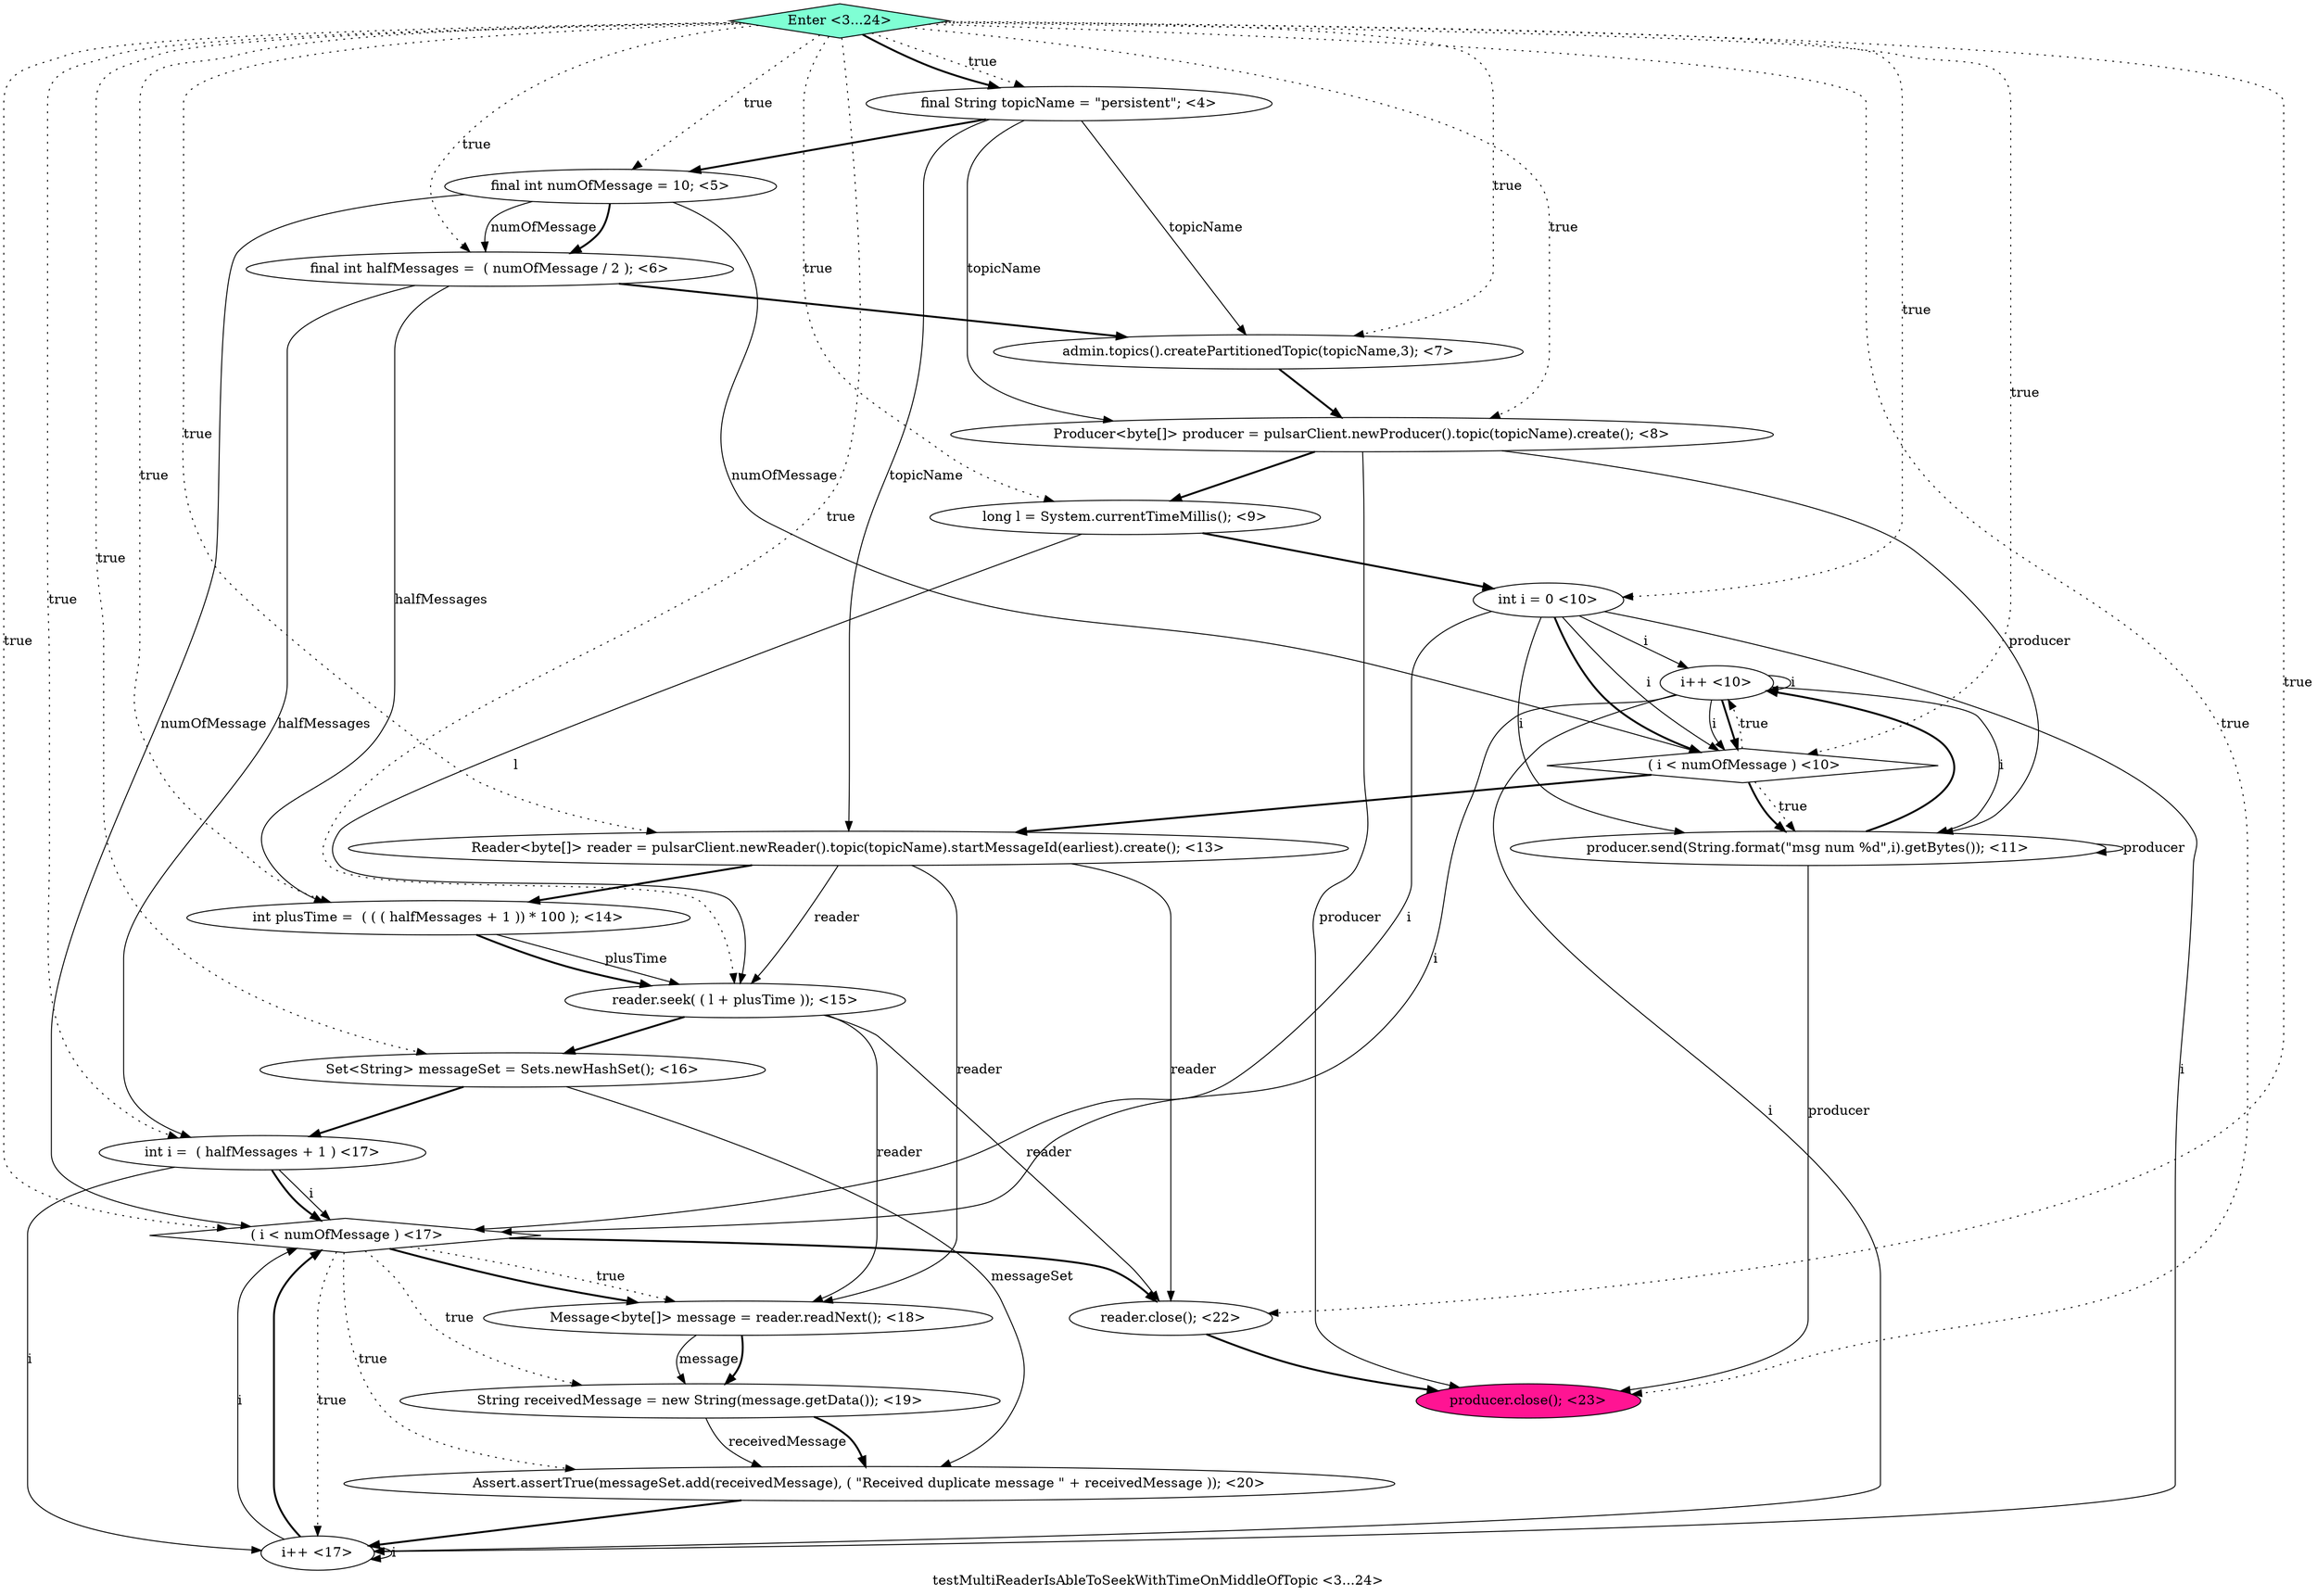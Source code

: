 digraph PDG {
label = "testMultiReaderIsAbleToSeekWithTimeOnMiddleOfTopic <3...24>";
0.8 [style = filled, label = "i++ <10>", fillcolor = white, shape = ellipse];
0.14 [style = filled, label = "int i =  ( halfMessages + 1 ) <17>", fillcolor = white, shape = ellipse];
0.9 [style = filled, label = "producer.send(String.format(\"msg num %d\",i).getBytes()); <11>", fillcolor = white, shape = ellipse];
0.19 [style = filled, label = "Assert.assertTrue(messageSet.add(receivedMessage), ( \"Received duplicate message \" + receivedMessage )); <20>", fillcolor = white, shape = ellipse];
0.18 [style = filled, label = "String receivedMessage = new String(message.getData()); <19>", fillcolor = white, shape = ellipse];
0.6 [style = filled, label = "int i = 0 <10>", fillcolor = white, shape = ellipse];
0.10 [style = filled, label = "Reader<byte[]> reader = pulsarClient.newReader().topic(topicName).startMessageId(earliest).create(); <13>", fillcolor = white, shape = ellipse];
0.5 [style = filled, label = "long l = System.currentTimeMillis(); <9>", fillcolor = white, shape = ellipse];
0.3 [style = filled, label = "admin.topics().createPartitionedTopic(topicName,3); <7>", fillcolor = white, shape = ellipse];
0.15 [style = filled, label = " ( i < numOfMessage ) <17>", fillcolor = white, shape = diamond];
0.16 [style = filled, label = "i++ <17>", fillcolor = white, shape = ellipse];
0.4 [style = filled, label = "Producer<byte[]> producer = pulsarClient.newProducer().topic(topicName).create(); <8>", fillcolor = white, shape = ellipse];
0.1 [style = filled, label = "final int numOfMessage = 10; <5>", fillcolor = white, shape = ellipse];
0.13 [style = filled, label = "Set<String> messageSet = Sets.newHashSet(); <16>", fillcolor = white, shape = ellipse];
0.7 [style = filled, label = " ( i < numOfMessage ) <10>", fillcolor = white, shape = diamond];
0.17 [style = filled, label = "Message<byte[]> message = reader.readNext(); <18>", fillcolor = white, shape = ellipse];
0.20 [style = filled, label = "reader.close(); <22>", fillcolor = white, shape = ellipse];
0.22 [style = filled, label = "Enter <3...24>", fillcolor = aquamarine, shape = diamond];
0.11 [style = filled, label = "int plusTime =  ( ( ( halfMessages + 1 )) * 100 ); <14>", fillcolor = white, shape = ellipse];
0.0 [style = filled, label = "final String topicName = \"persistent\"; <4>", fillcolor = white, shape = ellipse];
0.2 [style = filled, label = "final int halfMessages =  ( numOfMessage / 2 ); <6>", fillcolor = white, shape = ellipse];
0.21 [style = filled, label = "producer.close(); <23>", fillcolor = deeppink, shape = ellipse];
0.12 [style = filled, label = "reader.seek( ( l + plusTime )); <15>", fillcolor = white, shape = ellipse];
0.0 -> 0.1 [style = bold, label=""];
0.0 -> 0.3 [style = solid, label="topicName"];
0.0 -> 0.4 [style = solid, label="topicName"];
0.0 -> 0.10 [style = solid, label="topicName"];
0.1 -> 0.2 [style = solid, label="numOfMessage"];
0.1 -> 0.2 [style = bold, label=""];
0.1 -> 0.7 [style = solid, label="numOfMessage"];
0.1 -> 0.15 [style = solid, label="numOfMessage"];
0.2 -> 0.3 [style = bold, label=""];
0.2 -> 0.11 [style = solid, label="halfMessages"];
0.2 -> 0.14 [style = solid, label="halfMessages"];
0.3 -> 0.4 [style = bold, label=""];
0.4 -> 0.5 [style = bold, label=""];
0.4 -> 0.9 [style = solid, label="producer"];
0.4 -> 0.21 [style = solid, label="producer"];
0.5 -> 0.6 [style = bold, label=""];
0.5 -> 0.12 [style = solid, label="l"];
0.6 -> 0.7 [style = solid, label="i"];
0.6 -> 0.7 [style = bold, label=""];
0.6 -> 0.8 [style = solid, label="i"];
0.6 -> 0.9 [style = solid, label="i"];
0.6 -> 0.15 [style = solid, label="i"];
0.6 -> 0.16 [style = solid, label="i"];
0.7 -> 0.8 [style = dotted, label="true"];
0.7 -> 0.9 [style = dotted, label="true"];
0.7 -> 0.9 [style = bold, label=""];
0.7 -> 0.10 [style = bold, label=""];
0.8 -> 0.7 [style = solid, label="i"];
0.8 -> 0.7 [style = bold, label=""];
0.8 -> 0.8 [style = solid, label="i"];
0.8 -> 0.9 [style = solid, label="i"];
0.8 -> 0.15 [style = solid, label="i"];
0.8 -> 0.16 [style = solid, label="i"];
0.9 -> 0.8 [style = bold, label=""];
0.9 -> 0.9 [style = solid, label="producer"];
0.9 -> 0.21 [style = solid, label="producer"];
0.10 -> 0.11 [style = bold, label=""];
0.10 -> 0.12 [style = solid, label="reader"];
0.10 -> 0.17 [style = solid, label="reader"];
0.10 -> 0.20 [style = solid, label="reader"];
0.11 -> 0.12 [style = solid, label="plusTime"];
0.11 -> 0.12 [style = bold, label=""];
0.12 -> 0.13 [style = bold, label=""];
0.12 -> 0.17 [style = solid, label="reader"];
0.12 -> 0.20 [style = solid, label="reader"];
0.13 -> 0.14 [style = bold, label=""];
0.13 -> 0.19 [style = solid, label="messageSet"];
0.14 -> 0.15 [style = solid, label="i"];
0.14 -> 0.15 [style = bold, label=""];
0.14 -> 0.16 [style = solid, label="i"];
0.15 -> 0.16 [style = dotted, label="true"];
0.15 -> 0.17 [style = dotted, label="true"];
0.15 -> 0.17 [style = bold, label=""];
0.15 -> 0.18 [style = dotted, label="true"];
0.15 -> 0.19 [style = dotted, label="true"];
0.15 -> 0.20 [style = bold, label=""];
0.16 -> 0.15 [style = solid, label="i"];
0.16 -> 0.15 [style = bold, label=""];
0.16 -> 0.16 [style = solid, label="i"];
0.17 -> 0.18 [style = solid, label="message"];
0.17 -> 0.18 [style = bold, label=""];
0.18 -> 0.19 [style = solid, label="receivedMessage"];
0.18 -> 0.19 [style = bold, label=""];
0.19 -> 0.16 [style = bold, label=""];
0.20 -> 0.21 [style = bold, label=""];
0.22 -> 0.0 [style = dotted, label="true"];
0.22 -> 0.0 [style = bold, label=""];
0.22 -> 0.1 [style = dotted, label="true"];
0.22 -> 0.2 [style = dotted, label="true"];
0.22 -> 0.3 [style = dotted, label="true"];
0.22 -> 0.4 [style = dotted, label="true"];
0.22 -> 0.5 [style = dotted, label="true"];
0.22 -> 0.6 [style = dotted, label="true"];
0.22 -> 0.7 [style = dotted, label="true"];
0.22 -> 0.10 [style = dotted, label="true"];
0.22 -> 0.11 [style = dotted, label="true"];
0.22 -> 0.12 [style = dotted, label="true"];
0.22 -> 0.13 [style = dotted, label="true"];
0.22 -> 0.14 [style = dotted, label="true"];
0.22 -> 0.15 [style = dotted, label="true"];
0.22 -> 0.20 [style = dotted, label="true"];
0.22 -> 0.21 [style = dotted, label="true"];
}
